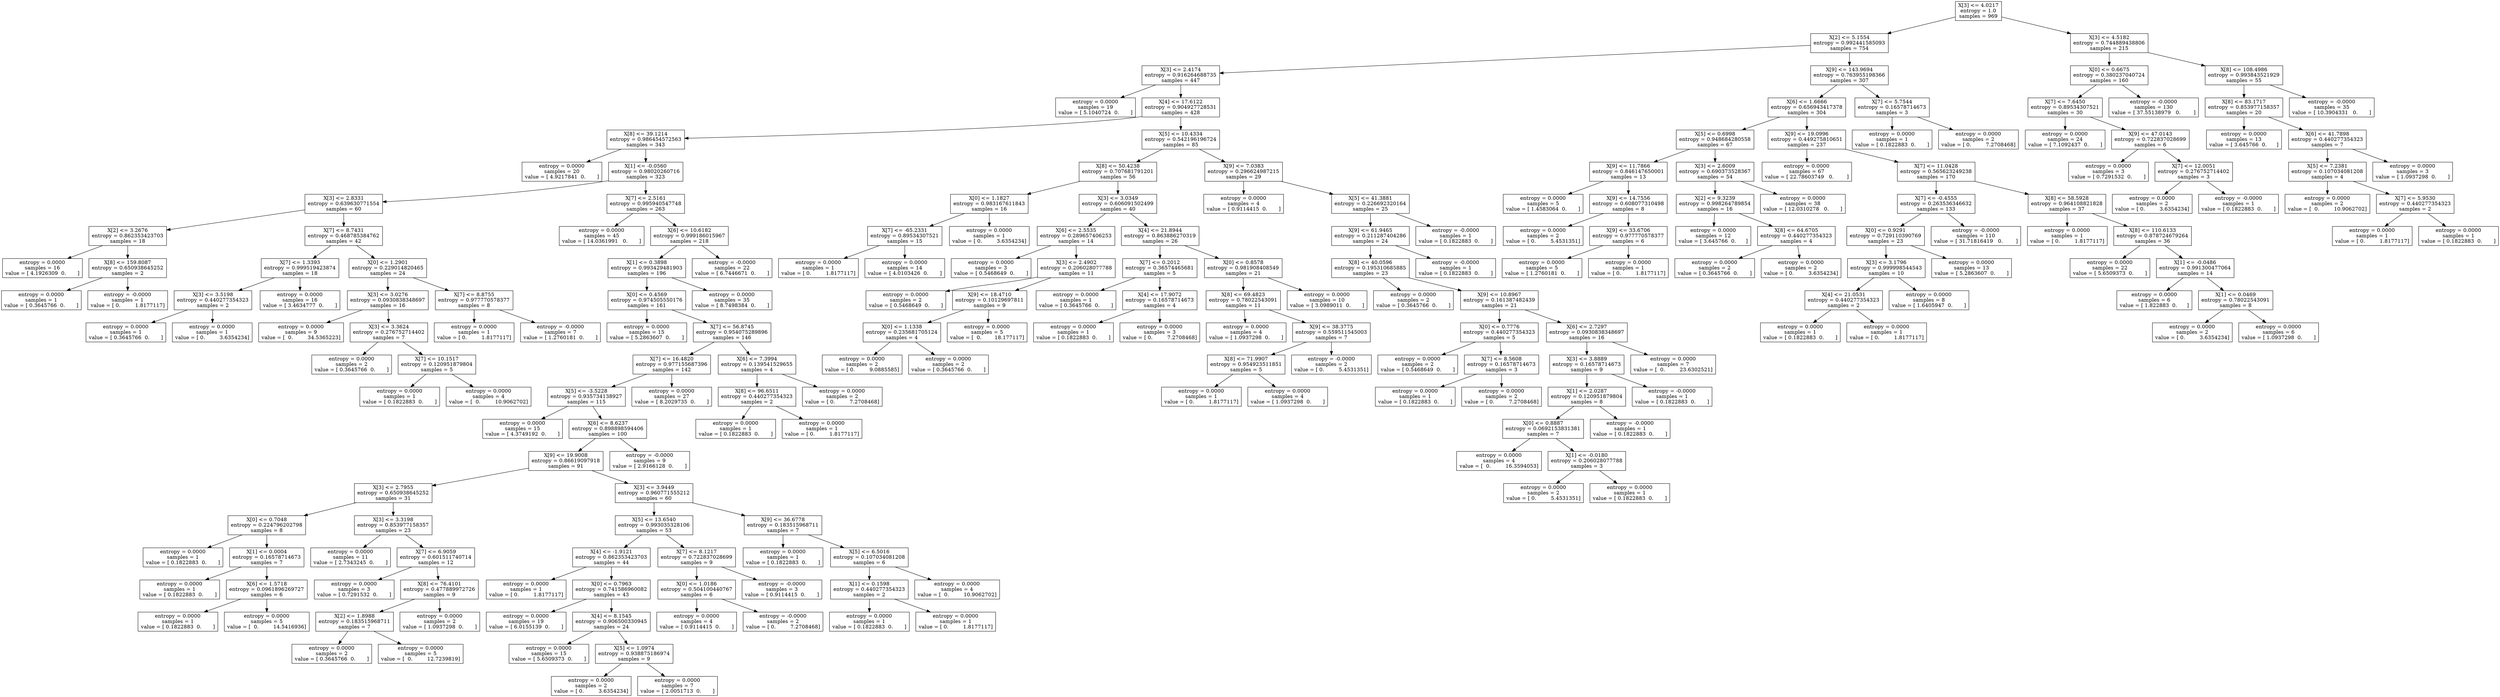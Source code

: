 digraph Tree {
0 [label="X[3] <= 4.0217\nentropy = 1.0\nsamples = 969", shape="box"] ;
1 [label="X[2] <= 5.1554\nentropy = 0.992441585093\nsamples = 754", shape="box"] ;
0 -> 1 ;
2 [label="X[3] <= 2.4174\nentropy = 0.916264688735\nsamples = 447", shape="box"] ;
1 -> 2 ;
3 [label="entropy = 0.0000\nsamples = 19\nvalue = [ 5.1040724  0.       ]", shape="box"] ;
2 -> 3 ;
4 [label="X[4] <= 17.6122\nentropy = 0.904927728531\nsamples = 428", shape="box"] ;
2 -> 4 ;
5 [label="X[8] <= 39.1214\nentropy = 0.986454572563\nsamples = 343", shape="box"] ;
4 -> 5 ;
6 [label="entropy = 0.0000\nsamples = 20\nvalue = [ 4.9217841  0.       ]", shape="box"] ;
5 -> 6 ;
7 [label="X[1] <= -0.0560\nentropy = 0.98020260716\nsamples = 323", shape="box"] ;
5 -> 7 ;
8 [label="X[3] <= 2.8331\nentropy = 0.639630771554\nsamples = 60", shape="box"] ;
7 -> 8 ;
9 [label="X[2] <= 3.2676\nentropy = 0.862353423703\nsamples = 18", shape="box"] ;
8 -> 9 ;
10 [label="entropy = 0.0000\nsamples = 16\nvalue = [ 4.1926309  0.       ]", shape="box"] ;
9 -> 10 ;
11 [label="X[8] <= 159.8087\nentropy = 0.650938645252\nsamples = 2", shape="box"] ;
9 -> 11 ;
12 [label="entropy = 0.0000\nsamples = 1\nvalue = [ 0.3645766  0.       ]", shape="box"] ;
11 -> 12 ;
13 [label="entropy = -0.0000\nsamples = 1\nvalue = [ 0.         1.8177117]", shape="box"] ;
11 -> 13 ;
14 [label="X[7] <= 8.7431\nentropy = 0.468785384762\nsamples = 42", shape="box"] ;
8 -> 14 ;
15 [label="X[7] <= 1.3393\nentropy = 0.999519423874\nsamples = 18", shape="box"] ;
14 -> 15 ;
16 [label="X[3] <= 3.5198\nentropy = 0.440277354323\nsamples = 2", shape="box"] ;
15 -> 16 ;
17 [label="entropy = 0.0000\nsamples = 1\nvalue = [ 0.3645766  0.       ]", shape="box"] ;
16 -> 17 ;
18 [label="entropy = 0.0000\nsamples = 1\nvalue = [ 0.         3.6354234]", shape="box"] ;
16 -> 18 ;
19 [label="entropy = 0.0000\nsamples = 16\nvalue = [ 3.4634777  0.       ]", shape="box"] ;
15 -> 19 ;
20 [label="X[0] <= 1.2901\nentropy = 0.229014820465\nsamples = 24", shape="box"] ;
14 -> 20 ;
21 [label="X[3] <= 3.0276\nentropy = 0.0930838348697\nsamples = 16", shape="box"] ;
20 -> 21 ;
22 [label="entropy = 0.0000\nsamples = 9\nvalue = [  0.         34.5365223]", shape="box"] ;
21 -> 22 ;
23 [label="X[3] <= 3.3624\nentropy = 0.276752714402\nsamples = 7", shape="box"] ;
21 -> 23 ;
24 [label="entropy = 0.0000\nsamples = 2\nvalue = [ 0.3645766  0.       ]", shape="box"] ;
23 -> 24 ;
25 [label="X[7] <= 10.1517\nentropy = 0.120951879804\nsamples = 5", shape="box"] ;
23 -> 25 ;
26 [label="entropy = 0.0000\nsamples = 1\nvalue = [ 0.1822883  0.       ]", shape="box"] ;
25 -> 26 ;
27 [label="entropy = 0.0000\nsamples = 4\nvalue = [  0.         10.9062702]", shape="box"] ;
25 -> 27 ;
28 [label="X[7] <= 8.8755\nentropy = 0.977770578377\nsamples = 8", shape="box"] ;
20 -> 28 ;
29 [label="entropy = 0.0000\nsamples = 1\nvalue = [ 0.         1.8177117]", shape="box"] ;
28 -> 29 ;
30 [label="entropy = -0.0000\nsamples = 7\nvalue = [ 1.2760181  0.       ]", shape="box"] ;
28 -> 30 ;
31 [label="X[7] <= 2.5161\nentropy = 0.995940547748\nsamples = 263", shape="box"] ;
7 -> 31 ;
32 [label="entropy = 0.0000\nsamples = 45\nvalue = [ 14.0361991   0.       ]", shape="box"] ;
31 -> 32 ;
33 [label="X[6] <= 10.6182\nentropy = 0.999186015967\nsamples = 218", shape="box"] ;
31 -> 33 ;
34 [label="X[1] <= 0.3898\nentropy = 0.993429481903\nsamples = 196", shape="box"] ;
33 -> 34 ;
35 [label="X[0] <= 0.4569\nentropy = 0.974505550176\nsamples = 161", shape="box"] ;
34 -> 35 ;
36 [label="entropy = 0.0000\nsamples = 15\nvalue = [ 5.2863607  0.       ]", shape="box"] ;
35 -> 36 ;
37 [label="X[7] <= 56.8745\nentropy = 0.954075289896\nsamples = 146", shape="box"] ;
35 -> 37 ;
38 [label="X[7] <= 16.4820\nentropy = 0.977155687396\nsamples = 142", shape="box"] ;
37 -> 38 ;
39 [label="X[5] <= -3.5228\nentropy = 0.935734138927\nsamples = 115", shape="box"] ;
38 -> 39 ;
40 [label="entropy = 0.0000\nsamples = 15\nvalue = [ 4.3749192  0.       ]", shape="box"] ;
39 -> 40 ;
41 [label="X[6] <= 8.6237\nentropy = 0.898898594406\nsamples = 100", shape="box"] ;
39 -> 41 ;
42 [label="X[9] <= 19.9008\nentropy = 0.86619097918\nsamples = 91", shape="box"] ;
41 -> 42 ;
43 [label="X[3] <= 2.7955\nentropy = 0.650938645252\nsamples = 31", shape="box"] ;
42 -> 43 ;
44 [label="X[0] <= 0.7048\nentropy = 0.224796202798\nsamples = 8", shape="box"] ;
43 -> 44 ;
45 [label="entropy = 0.0000\nsamples = 1\nvalue = [ 0.1822883  0.       ]", shape="box"] ;
44 -> 45 ;
46 [label="X[1] <= 0.0004\nentropy = 0.16578714673\nsamples = 7", shape="box"] ;
44 -> 46 ;
47 [label="entropy = 0.0000\nsamples = 1\nvalue = [ 0.1822883  0.       ]", shape="box"] ;
46 -> 47 ;
48 [label="X[6] <= 1.5718\nentropy = 0.0961896269727\nsamples = 6", shape="box"] ;
46 -> 48 ;
49 [label="entropy = 0.0000\nsamples = 1\nvalue = [ 0.1822883  0.       ]", shape="box"] ;
48 -> 49 ;
50 [label="entropy = 0.0000\nsamples = 5\nvalue = [  0.         14.5416936]", shape="box"] ;
48 -> 50 ;
51 [label="X[3] <= 3.3198\nentropy = 0.853977158357\nsamples = 23", shape="box"] ;
43 -> 51 ;
52 [label="entropy = 0.0000\nsamples = 11\nvalue = [ 2.7343245  0.       ]", shape="box"] ;
51 -> 52 ;
53 [label="X[7] <= 6.9059\nentropy = 0.601511740714\nsamples = 12", shape="box"] ;
51 -> 53 ;
54 [label="entropy = 0.0000\nsamples = 3\nvalue = [ 0.7291532  0.       ]", shape="box"] ;
53 -> 54 ;
55 [label="X[8] <= 76.4101\nentropy = 0.477889972726\nsamples = 9", shape="box"] ;
53 -> 55 ;
56 [label="X[2] <= 1.8988\nentropy = 0.183515968711\nsamples = 7", shape="box"] ;
55 -> 56 ;
57 [label="entropy = 0.0000\nsamples = 2\nvalue = [ 0.3645766  0.       ]", shape="box"] ;
56 -> 57 ;
58 [label="entropy = 0.0000\nsamples = 5\nvalue = [  0.         12.7239819]", shape="box"] ;
56 -> 58 ;
59 [label="entropy = 0.0000\nsamples = 2\nvalue = [ 1.0937298  0.       ]", shape="box"] ;
55 -> 59 ;
60 [label="X[3] <= 3.9449\nentropy = 0.960771555212\nsamples = 60", shape="box"] ;
42 -> 60 ;
61 [label="X[5] <= 13.6540\nentropy = 0.993035328106\nsamples = 53", shape="box"] ;
60 -> 61 ;
62 [label="X[4] <= -1.9121\nentropy = 0.862353423703\nsamples = 44", shape="box"] ;
61 -> 62 ;
63 [label="entropy = 0.0000\nsamples = 1\nvalue = [ 0.         1.8177117]", shape="box"] ;
62 -> 63 ;
64 [label="X[0] <= 0.7963\nentropy = 0.741586960082\nsamples = 43", shape="box"] ;
62 -> 64 ;
65 [label="entropy = 0.0000\nsamples = 19\nvalue = [ 6.0155139  0.       ]", shape="box"] ;
64 -> 65 ;
66 [label="X[4] <= 8.1545\nentropy = 0.906500330945\nsamples = 24", shape="box"] ;
64 -> 66 ;
67 [label="entropy = 0.0000\nsamples = 15\nvalue = [ 5.6509373  0.       ]", shape="box"] ;
66 -> 67 ;
68 [label="X[5] <= 1.0974\nentropy = 0.938875186974\nsamples = 9", shape="box"] ;
66 -> 68 ;
69 [label="entropy = 0.0000\nsamples = 2\nvalue = [ 0.         3.6354234]", shape="box"] ;
68 -> 69 ;
70 [label="entropy = 0.0000\nsamples = 7\nvalue = [ 2.0051713  0.       ]", shape="box"] ;
68 -> 70 ;
71 [label="X[7] <= 8.1217\nentropy = 0.722837028699\nsamples = 9", shape="box"] ;
61 -> 71 ;
72 [label="X[0] <= 1.0186\nentropy = 0.504100440767\nsamples = 6", shape="box"] ;
71 -> 72 ;
73 [label="entropy = 0.0000\nsamples = 4\nvalue = [ 0.9114415  0.       ]", shape="box"] ;
72 -> 73 ;
74 [label="entropy = -0.0000\nsamples = 2\nvalue = [ 0.         7.2708468]", shape="box"] ;
72 -> 74 ;
75 [label="entropy = -0.0000\nsamples = 3\nvalue = [ 0.9114415  0.       ]", shape="box"] ;
71 -> 75 ;
76 [label="X[9] <= 36.6778\nentropy = 0.183515968711\nsamples = 7", shape="box"] ;
60 -> 76 ;
77 [label="entropy = 0.0000\nsamples = 1\nvalue = [ 0.1822883  0.       ]", shape="box"] ;
76 -> 77 ;
78 [label="X[5] <= 6.5016\nentropy = 0.107034081208\nsamples = 6", shape="box"] ;
76 -> 78 ;
79 [label="X[1] <= 0.1598\nentropy = 0.440277354323\nsamples = 2", shape="box"] ;
78 -> 79 ;
80 [label="entropy = 0.0000\nsamples = 1\nvalue = [ 0.1822883  0.       ]", shape="box"] ;
79 -> 80 ;
81 [label="entropy = 0.0000\nsamples = 1\nvalue = [ 0.         1.8177117]", shape="box"] ;
79 -> 81 ;
82 [label="entropy = 0.0000\nsamples = 4\nvalue = [  0.         10.9062702]", shape="box"] ;
78 -> 82 ;
83 [label="entropy = -0.0000\nsamples = 9\nvalue = [ 2.9166128  0.       ]", shape="box"] ;
41 -> 83 ;
84 [label="entropy = 0.0000\nsamples = 27\nvalue = [ 8.2029735  0.       ]", shape="box"] ;
38 -> 84 ;
85 [label="X[6] <= 7.3994\nentropy = 0.139541529655\nsamples = 4", shape="box"] ;
37 -> 85 ;
86 [label="X[8] <= 96.6511\nentropy = 0.440277354323\nsamples = 2", shape="box"] ;
85 -> 86 ;
87 [label="entropy = 0.0000\nsamples = 1\nvalue = [ 0.1822883  0.       ]", shape="box"] ;
86 -> 87 ;
88 [label="entropy = 0.0000\nsamples = 1\nvalue = [ 0.         1.8177117]", shape="box"] ;
86 -> 88 ;
89 [label="entropy = 0.0000\nsamples = 2\nvalue = [ 0.         7.2708468]", shape="box"] ;
85 -> 89 ;
90 [label="entropy = 0.0000\nsamples = 35\nvalue = [ 8.7498384  0.       ]", shape="box"] ;
34 -> 90 ;
91 [label="entropy = -0.0000\nsamples = 22\nvalue = [ 6.7446671  0.       ]", shape="box"] ;
33 -> 91 ;
92 [label="X[5] <= 10.4334\nentropy = 0.542196196724\nsamples = 85", shape="box"] ;
4 -> 92 ;
93 [label="X[8] <= 50.4238\nentropy = 0.707681791201\nsamples = 56", shape="box"] ;
92 -> 93 ;
94 [label="X[0] <= 1.1827\nentropy = 0.983167611843\nsamples = 16", shape="box"] ;
93 -> 94 ;
95 [label="X[7] <= -65.2331\nentropy = 0.89534307521\nsamples = 15", shape="box"] ;
94 -> 95 ;
96 [label="entropy = 0.0000\nsamples = 1\nvalue = [ 0.         1.8177117]", shape="box"] ;
95 -> 96 ;
97 [label="entropy = 0.0000\nsamples = 14\nvalue = [ 4.0103426  0.       ]", shape="box"] ;
95 -> 97 ;
98 [label="entropy = 0.0000\nsamples = 1\nvalue = [ 0.         3.6354234]", shape="box"] ;
94 -> 98 ;
99 [label="X[3] <= 3.0349\nentropy = 0.606091502499\nsamples = 40", shape="box"] ;
93 -> 99 ;
100 [label="X[6] <= 2.5535\nentropy = 0.289657406253\nsamples = 14", shape="box"] ;
99 -> 100 ;
101 [label="entropy = 0.0000\nsamples = 3\nvalue = [ 0.5468649  0.       ]", shape="box"] ;
100 -> 101 ;
102 [label="X[3] <= 2.4902\nentropy = 0.206028077788\nsamples = 11", shape="box"] ;
100 -> 102 ;
103 [label="entropy = 0.0000\nsamples = 2\nvalue = [ 0.5468649  0.       ]", shape="box"] ;
102 -> 103 ;
104 [label="X[9] <= 18.4710\nentropy = 0.10129697811\nsamples = 9", shape="box"] ;
102 -> 104 ;
105 [label="X[0] <= 1.1338\nentropy = 0.235681705124\nsamples = 4", shape="box"] ;
104 -> 105 ;
106 [label="entropy = 0.0000\nsamples = 2\nvalue = [ 0.         9.0885585]", shape="box"] ;
105 -> 106 ;
107 [label="entropy = 0.0000\nsamples = 2\nvalue = [ 0.3645766  0.       ]", shape="box"] ;
105 -> 107 ;
108 [label="entropy = 0.0000\nsamples = 5\nvalue = [  0.        18.177117]", shape="box"] ;
104 -> 108 ;
109 [label="X[4] <= 21.8944\nentropy = 0.863886270319\nsamples = 26", shape="box"] ;
99 -> 109 ;
110 [label="X[7] <= 0.2012\nentropy = 0.36574465681\nsamples = 5", shape="box"] ;
109 -> 110 ;
111 [label="entropy = 0.0000\nsamples = 1\nvalue = [ 0.3645766  0.       ]", shape="box"] ;
110 -> 111 ;
112 [label="X[4] <= 17.9072\nentropy = 0.16578714673\nsamples = 4", shape="box"] ;
110 -> 112 ;
113 [label="entropy = 0.0000\nsamples = 1\nvalue = [ 0.1822883  0.       ]", shape="box"] ;
112 -> 113 ;
114 [label="entropy = 0.0000\nsamples = 3\nvalue = [ 0.         7.2708468]", shape="box"] ;
112 -> 114 ;
115 [label="X[0] <= 0.8578\nentropy = 0.981908408549\nsamples = 21", shape="box"] ;
109 -> 115 ;
116 [label="X[8] <= 69.4823\nentropy = 0.78022543091\nsamples = 11", shape="box"] ;
115 -> 116 ;
117 [label="entropy = 0.0000\nsamples = 4\nvalue = [ 1.0937298  0.       ]", shape="box"] ;
116 -> 117 ;
118 [label="X[9] <= 38.3775\nentropy = 0.559511545003\nsamples = 7", shape="box"] ;
116 -> 118 ;
119 [label="X[8] <= 71.9907\nentropy = 0.954923511851\nsamples = 5", shape="box"] ;
118 -> 119 ;
120 [label="entropy = 0.0000\nsamples = 1\nvalue = [ 0.         1.8177117]", shape="box"] ;
119 -> 120 ;
121 [label="entropy = 0.0000\nsamples = 4\nvalue = [ 1.0937298  0.       ]", shape="box"] ;
119 -> 121 ;
122 [label="entropy = -0.0000\nsamples = 2\nvalue = [ 0.         5.4531351]", shape="box"] ;
118 -> 122 ;
123 [label="entropy = 0.0000\nsamples = 10\nvalue = [ 3.0989011  0.       ]", shape="box"] ;
115 -> 123 ;
124 [label="X[9] <= 7.0383\nentropy = 0.296624987215\nsamples = 29", shape="box"] ;
92 -> 124 ;
125 [label="entropy = 0.0000\nsamples = 4\nvalue = [ 0.9114415  0.       ]", shape="box"] ;
124 -> 125 ;
126 [label="X[5] <= 41.3881\nentropy = 0.226692320164\nsamples = 25", shape="box"] ;
124 -> 126 ;
127 [label="X[9] <= 61.9465\nentropy = 0.211287404286\nsamples = 24", shape="box"] ;
126 -> 127 ;
128 [label="X[8] <= 40.0596\nentropy = 0.195310685885\nsamples = 23", shape="box"] ;
127 -> 128 ;
129 [label="entropy = 0.0000\nsamples = 2\nvalue = [ 0.3645766  0.       ]", shape="box"] ;
128 -> 129 ;
130 [label="X[9] <= 10.8967\nentropy = 0.161387482439\nsamples = 21", shape="box"] ;
128 -> 130 ;
131 [label="X[0] <= 0.7776\nentropy = 0.440277354323\nsamples = 5", shape="box"] ;
130 -> 131 ;
132 [label="entropy = 0.0000\nsamples = 2\nvalue = [ 0.5468649  0.       ]", shape="box"] ;
131 -> 132 ;
133 [label="X[7] <= 8.5608\nentropy = 0.16578714673\nsamples = 3", shape="box"] ;
131 -> 133 ;
134 [label="entropy = 0.0000\nsamples = 1\nvalue = [ 0.1822883  0.       ]", shape="box"] ;
133 -> 134 ;
135 [label="entropy = 0.0000\nsamples = 2\nvalue = [ 0.         7.2708468]", shape="box"] ;
133 -> 135 ;
136 [label="X[6] <= 2.7297\nentropy = 0.0930838348697\nsamples = 16", shape="box"] ;
130 -> 136 ;
137 [label="X[3] <= 3.8889\nentropy = 0.16578714673\nsamples = 9", shape="box"] ;
136 -> 137 ;
138 [label="X[1] <= 2.0287\nentropy = 0.120951879804\nsamples = 8", shape="box"] ;
137 -> 138 ;
139 [label="X[0] <= 0.8887\nentropy = 0.0692153831381\nsamples = 7", shape="box"] ;
138 -> 139 ;
140 [label="entropy = 0.0000\nsamples = 4\nvalue = [  0.         16.3594053]", shape="box"] ;
139 -> 140 ;
141 [label="X[1] <= -0.0180\nentropy = 0.206028077788\nsamples = 3", shape="box"] ;
139 -> 141 ;
142 [label="entropy = 0.0000\nsamples = 2\nvalue = [ 0.         5.4531351]", shape="box"] ;
141 -> 142 ;
143 [label="entropy = 0.0000\nsamples = 1\nvalue = [ 0.1822883  0.       ]", shape="box"] ;
141 -> 143 ;
144 [label="entropy = -0.0000\nsamples = 1\nvalue = [ 0.1822883  0.       ]", shape="box"] ;
138 -> 144 ;
145 [label="entropy = -0.0000\nsamples = 1\nvalue = [ 0.1822883  0.       ]", shape="box"] ;
137 -> 145 ;
146 [label="entropy = 0.0000\nsamples = 7\nvalue = [  0.         23.6302521]", shape="box"] ;
136 -> 146 ;
147 [label="entropy = -0.0000\nsamples = 1\nvalue = [ 0.1822883  0.       ]", shape="box"] ;
127 -> 147 ;
148 [label="entropy = -0.0000\nsamples = 1\nvalue = [ 0.1822883  0.       ]", shape="box"] ;
126 -> 148 ;
149 [label="X[9] <= 143.9694\nentropy = 0.763955198366\nsamples = 307", shape="box"] ;
1 -> 149 ;
150 [label="X[6] <= 1.6666\nentropy = 0.656943417378\nsamples = 304", shape="box"] ;
149 -> 150 ;
151 [label="X[5] <= 0.6998\nentropy = 0.948684280558\nsamples = 67", shape="box"] ;
150 -> 151 ;
152 [label="X[9] <= 11.7866\nentropy = 0.846147650001\nsamples = 13", shape="box"] ;
151 -> 152 ;
153 [label="entropy = 0.0000\nsamples = 5\nvalue = [ 1.4583064  0.       ]", shape="box"] ;
152 -> 153 ;
154 [label="X[9] <= 14.7556\nentropy = 0.608077310498\nsamples = 8", shape="box"] ;
152 -> 154 ;
155 [label="entropy = 0.0000\nsamples = 2\nvalue = [ 0.         5.4531351]", shape="box"] ;
154 -> 155 ;
156 [label="X[9] <= 33.6706\nentropy = 0.977770578377\nsamples = 6", shape="box"] ;
154 -> 156 ;
157 [label="entropy = 0.0000\nsamples = 5\nvalue = [ 1.2760181  0.       ]", shape="box"] ;
156 -> 157 ;
158 [label="entropy = 0.0000\nsamples = 1\nvalue = [ 0.         1.8177117]", shape="box"] ;
156 -> 158 ;
159 [label="X[3] <= 2.6009\nentropy = 0.690373528367\nsamples = 54", shape="box"] ;
151 -> 159 ;
160 [label="X[2] <= 9.3239\nentropy = 0.998264789854\nsamples = 16", shape="box"] ;
159 -> 160 ;
161 [label="entropy = 0.0000\nsamples = 12\nvalue = [ 3.645766  0.      ]", shape="box"] ;
160 -> 161 ;
162 [label="X[8] <= 64.6705\nentropy = 0.440277354323\nsamples = 4", shape="box"] ;
160 -> 162 ;
163 [label="entropy = 0.0000\nsamples = 2\nvalue = [ 0.3645766  0.       ]", shape="box"] ;
162 -> 163 ;
164 [label="entropy = 0.0000\nsamples = 2\nvalue = [ 0.         3.6354234]", shape="box"] ;
162 -> 164 ;
165 [label="entropy = 0.0000\nsamples = 38\nvalue = [ 12.0310278   0.       ]", shape="box"] ;
159 -> 165 ;
166 [label="X[9] <= 19.0996\nentropy = 0.449275810651\nsamples = 237", shape="box"] ;
150 -> 166 ;
167 [label="entropy = 0.0000\nsamples = 67\nvalue = [ 22.78603749   0.        ]", shape="box"] ;
166 -> 167 ;
168 [label="X[7] <= 11.0428\nentropy = 0.565623249238\nsamples = 170", shape="box"] ;
166 -> 168 ;
169 [label="X[7] <= -0.4555\nentropy = 0.263536346632\nsamples = 133", shape="box"] ;
168 -> 169 ;
170 [label="X[0] <= 0.9291\nentropy = 0.729110390769\nsamples = 23", shape="box"] ;
169 -> 170 ;
171 [label="X[3] <= 3.1796\nentropy = 0.999998544543\nsamples = 10", shape="box"] ;
170 -> 171 ;
172 [label="X[4] <= 21.0531\nentropy = 0.440277354323\nsamples = 2", shape="box"] ;
171 -> 172 ;
173 [label="entropy = 0.0000\nsamples = 1\nvalue = [ 0.1822883  0.       ]", shape="box"] ;
172 -> 173 ;
174 [label="entropy = 0.0000\nsamples = 1\nvalue = [ 0.         1.8177117]", shape="box"] ;
172 -> 174 ;
175 [label="entropy = 0.0000\nsamples = 8\nvalue = [ 1.6405947  0.       ]", shape="box"] ;
171 -> 175 ;
176 [label="entropy = 0.0000\nsamples = 13\nvalue = [ 5.2863607  0.       ]", shape="box"] ;
170 -> 176 ;
177 [label="entropy = -0.0000\nsamples = 110\nvalue = [ 31.71816419   0.        ]", shape="box"] ;
169 -> 177 ;
178 [label="X[8] <= 58.5928\nentropy = 0.964108821828\nsamples = 37", shape="box"] ;
168 -> 178 ;
179 [label="entropy = 0.0000\nsamples = 1\nvalue = [ 0.         1.8177117]", shape="box"] ;
178 -> 179 ;
180 [label="X[8] <= 110.6133\nentropy = 0.878724679264\nsamples = 36", shape="box"] ;
178 -> 180 ;
181 [label="entropy = 0.0000\nsamples = 22\nvalue = [ 5.6509373  0.       ]", shape="box"] ;
180 -> 181 ;
182 [label="X[1] <= -0.0486\nentropy = 0.991300477064\nsamples = 14", shape="box"] ;
180 -> 182 ;
183 [label="entropy = 0.0000\nsamples = 6\nvalue = [ 1.822883  0.      ]", shape="box"] ;
182 -> 183 ;
184 [label="X[1] <= 0.0469\nentropy = 0.78022543091\nsamples = 8", shape="box"] ;
182 -> 184 ;
185 [label="entropy = 0.0000\nsamples = 2\nvalue = [ 0.         3.6354234]", shape="box"] ;
184 -> 185 ;
186 [label="entropy = 0.0000\nsamples = 6\nvalue = [ 1.0937298  0.       ]", shape="box"] ;
184 -> 186 ;
187 [label="X[7] <= 5.7544\nentropy = 0.16578714673\nsamples = 3", shape="box"] ;
149 -> 187 ;
188 [label="entropy = 0.0000\nsamples = 1\nvalue = [ 0.1822883  0.       ]", shape="box"] ;
187 -> 188 ;
189 [label="entropy = 0.0000\nsamples = 2\nvalue = [ 0.         7.2708468]", shape="box"] ;
187 -> 189 ;
190 [label="X[3] <= 4.5182\nentropy = 0.744889438806\nsamples = 215", shape="box"] ;
0 -> 190 ;
191 [label="X[0] <= 0.6675\nentropy = 0.380237040724\nsamples = 160", shape="box"] ;
190 -> 191 ;
192 [label="X[7] <= 7.6450\nentropy = 0.89534307521\nsamples = 30", shape="box"] ;
191 -> 192 ;
193 [label="entropy = 0.0000\nsamples = 24\nvalue = [ 7.1092437  0.       ]", shape="box"] ;
192 -> 193 ;
194 [label="X[9] <= 47.0143\nentropy = 0.722837028699\nsamples = 6", shape="box"] ;
192 -> 194 ;
195 [label="entropy = 0.0000\nsamples = 3\nvalue = [ 0.7291532  0.       ]", shape="box"] ;
194 -> 195 ;
196 [label="X[7] <= 12.0051\nentropy = 0.276752714402\nsamples = 3", shape="box"] ;
194 -> 196 ;
197 [label="entropy = 0.0000\nsamples = 2\nvalue = [ 0.         3.6354234]", shape="box"] ;
196 -> 197 ;
198 [label="entropy = -0.0000\nsamples = 1\nvalue = [ 0.1822883  0.       ]", shape="box"] ;
196 -> 198 ;
199 [label="entropy = -0.0000\nsamples = 130\nvalue = [ 37.55138979   0.        ]", shape="box"] ;
191 -> 199 ;
200 [label="X[8] <= 108.4986\nentropy = 0.993843521929\nsamples = 55", shape="box"] ;
190 -> 200 ;
201 [label="X[8] <= 83.1717\nentropy = 0.853977158357\nsamples = 20", shape="box"] ;
200 -> 201 ;
202 [label="entropy = 0.0000\nsamples = 13\nvalue = [ 3.645766  0.      ]", shape="box"] ;
201 -> 202 ;
203 [label="X[6] <= 41.7898\nentropy = 0.440277354323\nsamples = 7", shape="box"] ;
201 -> 203 ;
204 [label="X[5] <= 7.2381\nentropy = 0.107034081208\nsamples = 4", shape="box"] ;
203 -> 204 ;
205 [label="entropy = 0.0000\nsamples = 2\nvalue = [  0.         10.9062702]", shape="box"] ;
204 -> 205 ;
206 [label="X[7] <= 5.9530\nentropy = 0.440277354323\nsamples = 2", shape="box"] ;
204 -> 206 ;
207 [label="entropy = 0.0000\nsamples = 1\nvalue = [ 0.         1.8177117]", shape="box"] ;
206 -> 207 ;
208 [label="entropy = 0.0000\nsamples = 1\nvalue = [ 0.1822883  0.       ]", shape="box"] ;
206 -> 208 ;
209 [label="entropy = 0.0000\nsamples = 3\nvalue = [ 1.0937298  0.       ]", shape="box"] ;
203 -> 209 ;
210 [label="entropy = -0.0000\nsamples = 35\nvalue = [ 10.3904331   0.       ]", shape="box"] ;
200 -> 210 ;
}